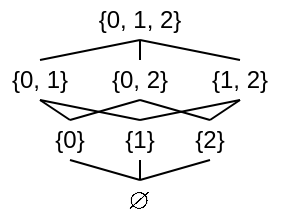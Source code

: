 <mxfile version="20.5.1" type="github" pages="2">
  <diagram id="CMqO4D6JdmUN9mWRwVo_" name="concrete">
    <mxGraphModel dx="432" dy="264" grid="1" gridSize="10" guides="1" tooltips="1" connect="1" arrows="1" fold="1" page="1" pageScale="1" pageWidth="827" pageHeight="1169" math="1" shadow="0">
      <root>
        <mxCell id="0" />
        <mxCell id="1" parent="0" />
        <mxCell id="nRQ4kLELZCcuz9k8h1SY-1" value="$$\varnothing$$" style="text;html=1;strokeColor=none;fillColor=none;align=center;verticalAlign=middle;whiteSpace=wrap;rounded=0;" vertex="1" parent="1">
          <mxGeometry x="320" y="450" width="20" height="20" as="geometry" />
        </mxCell>
        <mxCell id="nRQ4kLELZCcuz9k8h1SY-2" value="{0}" style="text;html=1;strokeColor=none;fillColor=none;align=center;verticalAlign=middle;whiteSpace=wrap;rounded=0;" vertex="1" parent="1">
          <mxGeometry x="280" y="420" width="30" height="20" as="geometry" />
        </mxCell>
        <mxCell id="nRQ4kLELZCcuz9k8h1SY-3" value="{1}" style="text;html=1;strokeColor=none;fillColor=none;align=center;verticalAlign=middle;whiteSpace=wrap;rounded=0;" vertex="1" parent="1">
          <mxGeometry x="315" y="420" width="30" height="20" as="geometry" />
        </mxCell>
        <mxCell id="nRQ4kLELZCcuz9k8h1SY-4" value="{2}" style="text;html=1;strokeColor=none;fillColor=none;align=center;verticalAlign=middle;whiteSpace=wrap;rounded=0;" vertex="1" parent="1">
          <mxGeometry x="350" y="420" width="30" height="20" as="geometry" />
        </mxCell>
        <mxCell id="nRQ4kLELZCcuz9k8h1SY-7" value="{0, 1}" style="text;html=1;strokeColor=none;fillColor=none;align=center;verticalAlign=middle;whiteSpace=wrap;rounded=0;" vertex="1" parent="1">
          <mxGeometry x="260" y="390" width="40" height="20" as="geometry" />
        </mxCell>
        <mxCell id="nRQ4kLELZCcuz9k8h1SY-8" value="{1, 2}" style="text;html=1;strokeColor=none;fillColor=none;align=center;verticalAlign=middle;whiteSpace=wrap;rounded=0;" vertex="1" parent="1">
          <mxGeometry x="360" y="390" width="40" height="20" as="geometry" />
        </mxCell>
        <mxCell id="nRQ4kLELZCcuz9k8h1SY-9" value="{0, 2}" style="text;html=1;strokeColor=none;fillColor=none;align=center;verticalAlign=middle;whiteSpace=wrap;rounded=0;" vertex="1" parent="1">
          <mxGeometry x="310" y="390" width="40" height="20" as="geometry" />
        </mxCell>
        <mxCell id="nRQ4kLELZCcuz9k8h1SY-12" value="" style="endArrow=none;html=1;rounded=0;exitX=0.5;exitY=0;exitDx=0;exitDy=0;entryX=0.5;entryY=1;entryDx=0;entryDy=0;" edge="1" parent="1" source="nRQ4kLELZCcuz9k8h1SY-1" target="nRQ4kLELZCcuz9k8h1SY-2">
          <mxGeometry width="50" height="50" relative="1" as="geometry">
            <mxPoint x="360" y="390" as="sourcePoint" />
            <mxPoint x="410" y="340" as="targetPoint" />
          </mxGeometry>
        </mxCell>
        <mxCell id="nRQ4kLELZCcuz9k8h1SY-14" value="" style="endArrow=none;html=1;rounded=0;exitX=0.5;exitY=0;exitDx=0;exitDy=0;entryX=0.5;entryY=1;entryDx=0;entryDy=0;" edge="1" parent="1" source="nRQ4kLELZCcuz9k8h1SY-1" target="nRQ4kLELZCcuz9k8h1SY-3">
          <mxGeometry width="50" height="50" relative="1" as="geometry">
            <mxPoint x="340" y="460" as="sourcePoint" />
            <mxPoint x="305" y="450" as="targetPoint" />
          </mxGeometry>
        </mxCell>
        <mxCell id="nRQ4kLELZCcuz9k8h1SY-15" value="" style="endArrow=none;html=1;rounded=0;exitX=0.5;exitY=0;exitDx=0;exitDy=0;entryX=0.5;entryY=1;entryDx=0;entryDy=0;" edge="1" parent="1" source="nRQ4kLELZCcuz9k8h1SY-1" target="nRQ4kLELZCcuz9k8h1SY-4">
          <mxGeometry width="50" height="50" relative="1" as="geometry">
            <mxPoint x="340" y="460" as="sourcePoint" />
            <mxPoint x="340" y="450" as="targetPoint" />
          </mxGeometry>
        </mxCell>
        <mxCell id="nRQ4kLELZCcuz9k8h1SY-17" value="" style="endArrow=none;html=1;rounded=0;exitX=0.5;exitY=1;exitDx=0;exitDy=0;entryX=0.5;entryY=0;entryDx=0;entryDy=0;" edge="1" parent="1" source="nRQ4kLELZCcuz9k8h1SY-7" target="nRQ4kLELZCcuz9k8h1SY-2">
          <mxGeometry width="50" height="50" relative="1" as="geometry">
            <mxPoint x="340" y="460" as="sourcePoint" />
            <mxPoint x="305" y="450" as="targetPoint" />
          </mxGeometry>
        </mxCell>
        <mxCell id="nRQ4kLELZCcuz9k8h1SY-18" value="" style="endArrow=none;html=1;rounded=0;exitX=0.5;exitY=1;exitDx=0;exitDy=0;entryX=0.5;entryY=0;entryDx=0;entryDy=0;" edge="1" parent="1" source="nRQ4kLELZCcuz9k8h1SY-7" target="nRQ4kLELZCcuz9k8h1SY-3">
          <mxGeometry width="50" height="50" relative="1" as="geometry">
            <mxPoint x="290" y="420" as="sourcePoint" />
            <mxPoint x="305" y="430" as="targetPoint" />
          </mxGeometry>
        </mxCell>
        <mxCell id="nRQ4kLELZCcuz9k8h1SY-20" value="" style="endArrow=none;html=1;rounded=0;exitX=0.5;exitY=1;exitDx=0;exitDy=0;entryX=0.5;entryY=0;entryDx=0;entryDy=0;" edge="1" parent="1" source="nRQ4kLELZCcuz9k8h1SY-9" target="nRQ4kLELZCcuz9k8h1SY-2">
          <mxGeometry width="50" height="50" relative="1" as="geometry">
            <mxPoint x="290" y="420" as="sourcePoint" />
            <mxPoint x="340" y="430" as="targetPoint" />
          </mxGeometry>
        </mxCell>
        <mxCell id="nRQ4kLELZCcuz9k8h1SY-21" value="" style="endArrow=none;html=1;rounded=0;exitX=0.5;exitY=1;exitDx=0;exitDy=0;entryX=0.5;entryY=0;entryDx=0;entryDy=0;" edge="1" parent="1" source="nRQ4kLELZCcuz9k8h1SY-9" target="nRQ4kLELZCcuz9k8h1SY-4">
          <mxGeometry width="50" height="50" relative="1" as="geometry">
            <mxPoint x="340.0" y="420" as="sourcePoint" />
            <mxPoint x="305" y="430" as="targetPoint" />
          </mxGeometry>
        </mxCell>
        <mxCell id="nRQ4kLELZCcuz9k8h1SY-22" value="" style="endArrow=none;html=1;rounded=0;exitX=0.5;exitY=1;exitDx=0;exitDy=0;entryX=0.5;entryY=0;entryDx=0;entryDy=0;" edge="1" parent="1" source="nRQ4kLELZCcuz9k8h1SY-8" target="nRQ4kLELZCcuz9k8h1SY-3">
          <mxGeometry width="50" height="50" relative="1" as="geometry">
            <mxPoint x="290" y="420" as="sourcePoint" />
            <mxPoint x="340" y="430" as="targetPoint" />
          </mxGeometry>
        </mxCell>
        <mxCell id="nRQ4kLELZCcuz9k8h1SY-23" value="" style="endArrow=none;html=1;rounded=0;exitX=0.5;exitY=1;exitDx=0;exitDy=0;entryX=0.5;entryY=0;entryDx=0;entryDy=0;" edge="1" parent="1" source="nRQ4kLELZCcuz9k8h1SY-8" target="nRQ4kLELZCcuz9k8h1SY-4">
          <mxGeometry width="50" height="50" relative="1" as="geometry">
            <mxPoint x="390" y="420" as="sourcePoint" />
            <mxPoint x="340" y="430" as="targetPoint" />
          </mxGeometry>
        </mxCell>
        <mxCell id="nRQ4kLELZCcuz9k8h1SY-24" value="{0, 1, 2}" style="text;html=1;strokeColor=none;fillColor=none;align=center;verticalAlign=middle;whiteSpace=wrap;rounded=0;" vertex="1" parent="1">
          <mxGeometry x="305" y="360" width="50" height="20" as="geometry" />
        </mxCell>
        <mxCell id="nRQ4kLELZCcuz9k8h1SY-25" value="" style="endArrow=none;html=1;rounded=0;exitX=0.5;exitY=0;exitDx=0;exitDy=0;entryX=0.5;entryY=1;entryDx=0;entryDy=0;" edge="1" parent="1" source="nRQ4kLELZCcuz9k8h1SY-7" target="nRQ4kLELZCcuz9k8h1SY-24">
          <mxGeometry width="50" height="50" relative="1" as="geometry">
            <mxPoint x="290" y="420" as="sourcePoint" />
            <mxPoint x="340" y="430" as="targetPoint" />
          </mxGeometry>
        </mxCell>
        <mxCell id="nRQ4kLELZCcuz9k8h1SY-26" value="" style="endArrow=none;html=1;rounded=0;exitX=0.5;exitY=0;exitDx=0;exitDy=0;entryX=0.5;entryY=1;entryDx=0;entryDy=0;" edge="1" parent="1" source="nRQ4kLELZCcuz9k8h1SY-9" target="nRQ4kLELZCcuz9k8h1SY-24">
          <mxGeometry width="50" height="50" relative="1" as="geometry">
            <mxPoint x="290" y="400" as="sourcePoint" />
            <mxPoint x="340.0" y="390" as="targetPoint" />
          </mxGeometry>
        </mxCell>
        <mxCell id="nRQ4kLELZCcuz9k8h1SY-27" value="" style="endArrow=none;html=1;rounded=0;exitX=0.5;exitY=0;exitDx=0;exitDy=0;entryX=0.5;entryY=1;entryDx=0;entryDy=0;" edge="1" parent="1" source="nRQ4kLELZCcuz9k8h1SY-8" target="nRQ4kLELZCcuz9k8h1SY-24">
          <mxGeometry width="50" height="50" relative="1" as="geometry">
            <mxPoint x="300" y="410" as="sourcePoint" />
            <mxPoint x="350.0" y="400" as="targetPoint" />
          </mxGeometry>
        </mxCell>
      </root>
    </mxGraphModel>
  </diagram>
  <diagram id="r2tNLuf14iYwM6FzeMzO" name="galois">
    <mxGraphModel dx="630" dy="385" grid="1" gridSize="10" guides="1" tooltips="1" connect="1" arrows="1" fold="1" page="1" pageScale="1" pageWidth="827" pageHeight="1169" math="1" shadow="0">
      <root>
        <mxCell id="0" />
        <mxCell id="1" parent="0" />
        <mxCell id="VQBSdqZlEqTd4YCsf0qd-1" value="" style="ellipse;whiteSpace=wrap;html=1;" vertex="1" parent="1">
          <mxGeometry x="180" y="230" width="60" height="160" as="geometry" />
        </mxCell>
        <mxCell id="VQBSdqZlEqTd4YCsf0qd-2" value="$$\gamma(a)$$" style="text;html=1;strokeColor=none;fillColor=none;align=center;verticalAlign=middle;whiteSpace=wrap;rounded=0;" vertex="1" parent="1">
          <mxGeometry x="195" y="250" width="30" height="30" as="geometry" />
        </mxCell>
        <mxCell id="VQBSdqZlEqTd4YCsf0qd-3" value="$$C$$" style="text;html=1;strokeColor=none;fillColor=none;align=center;verticalAlign=middle;whiteSpace=wrap;rounded=0;" vertex="1" parent="1">
          <mxGeometry x="205" y="330" width="10" height="30" as="geometry" />
        </mxCell>
        <mxCell id="VQBSdqZlEqTd4YCsf0qd-4" value="$$\mathbb{C}$$" style="text;html=1;strokeColor=none;fillColor=none;align=center;verticalAlign=middle;whiteSpace=wrap;rounded=0;" vertex="1" parent="1">
          <mxGeometry x="180" y="200" width="60" height="30" as="geometry" />
        </mxCell>
        <mxCell id="VQBSdqZlEqTd4YCsf0qd-5" value="" style="ellipse;whiteSpace=wrap;html=1;" vertex="1" parent="1">
          <mxGeometry x="340" y="230" width="60" height="160" as="geometry" />
        </mxCell>
        <mxCell id="VQBSdqZlEqTd4YCsf0qd-6" value="$$a$$" style="text;html=1;strokeColor=none;fillColor=none;align=center;verticalAlign=middle;whiteSpace=wrap;rounded=0;" vertex="1" parent="1">
          <mxGeometry x="362" y="250" width="20" height="30" as="geometry" />
        </mxCell>
        <mxCell id="VQBSdqZlEqTd4YCsf0qd-7" value="$$\alpha(C)$$" style="text;html=1;strokeColor=none;fillColor=none;align=center;verticalAlign=middle;whiteSpace=wrap;rounded=0;" vertex="1" parent="1">
          <mxGeometry x="357" y="330" width="30" height="30" as="geometry" />
        </mxCell>
        <mxCell id="VQBSdqZlEqTd4YCsf0qd-8" value="$$\mathbb{A}$$" style="text;html=1;strokeColor=none;fillColor=none;align=center;verticalAlign=middle;whiteSpace=wrap;rounded=0;" vertex="1" parent="1">
          <mxGeometry x="340" y="200" width="60" height="30" as="geometry" />
        </mxCell>
        <mxCell id="VQBSdqZlEqTd4YCsf0qd-11" value="" style="endArrow=classic;html=1;rounded=0;entryX=1;entryY=0.5;entryDx=0;entryDy=0;exitX=0;exitY=0.5;exitDx=0;exitDy=0;fillColor=#dae8fc;strokeColor=#6c8ebf;" edge="1" parent="1" source="VQBSdqZlEqTd4YCsf0qd-6" target="VQBSdqZlEqTd4YCsf0qd-2">
          <mxGeometry width="50" height="50" relative="1" as="geometry">
            <mxPoint x="270" y="330" as="sourcePoint" />
            <mxPoint x="320" y="280" as="targetPoint" />
          </mxGeometry>
        </mxCell>
        <mxCell id="VQBSdqZlEqTd4YCsf0qd-12" value="" style="endArrow=classic;html=1;rounded=0;entryX=0;entryY=0.5;entryDx=0;entryDy=0;exitX=1;exitY=0.5;exitDx=0;exitDy=0;fillColor=#f8cecc;strokeColor=#b85450;" edge="1" parent="1" source="VQBSdqZlEqTd4YCsf0qd-3" target="VQBSdqZlEqTd4YCsf0qd-7">
          <mxGeometry width="50" height="50" relative="1" as="geometry">
            <mxPoint x="235" y="275" as="sourcePoint" />
            <mxPoint x="372" y="275" as="targetPoint" />
          </mxGeometry>
        </mxCell>
        <mxCell id="VQBSdqZlEqTd4YCsf0qd-13" value="$$\gamma$$" style="text;html=1;strokeColor=none;fillColor=none;align=center;verticalAlign=middle;whiteSpace=wrap;rounded=0;" vertex="1" parent="1">
          <mxGeometry x="280" y="240" width="30" height="30" as="geometry" />
        </mxCell>
        <mxCell id="VQBSdqZlEqTd4YCsf0qd-14" value="$$\alpha$$" style="text;html=1;strokeColor=none;fillColor=none;align=center;verticalAlign=middle;whiteSpace=wrap;rounded=0;" vertex="1" parent="1">
          <mxGeometry x="280" y="320" width="30" height="30" as="geometry" />
        </mxCell>
      </root>
    </mxGraphModel>
  </diagram>
</mxfile>
